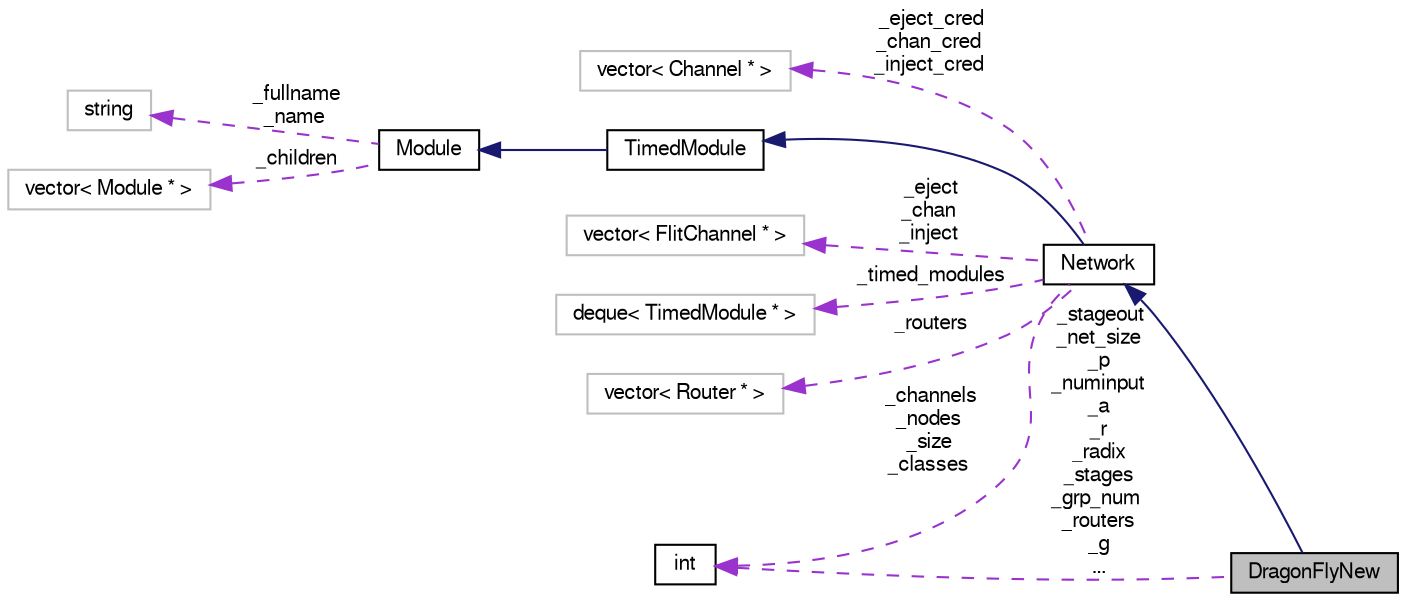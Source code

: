 digraph "DragonFlyNew"
{
  bgcolor="transparent";
  edge [fontname="FreeSans",fontsize="10",labelfontname="FreeSans",labelfontsize="10"];
  node [fontname="FreeSans",fontsize="10",shape=record];
  rankdir="LR";
  Node4 [label="DragonFlyNew",height=0.2,width=0.4,color="black", fillcolor="grey75", style="filled", fontcolor="black"];
  Node5 -> Node4 [dir="back",color="midnightblue",fontsize="10",style="solid",fontname="FreeSans"];
  Node5 [label="Network",height=0.2,width=0.4,color="black",URL="$classNetwork.html"];
  Node6 -> Node5 [dir="back",color="midnightblue",fontsize="10",style="solid",fontname="FreeSans"];
  Node6 [label="TimedModule",height=0.2,width=0.4,color="black",URL="$classTimedModule.html"];
  Node7 -> Node6 [dir="back",color="midnightblue",fontsize="10",style="solid",fontname="FreeSans"];
  Node7 [label="Module",height=0.2,width=0.4,color="black",URL="$classModule.html"];
  Node8 -> Node7 [dir="back",color="darkorchid3",fontsize="10",style="dashed",label=" _fullname\n_name" ,fontname="FreeSans"];
  Node8 [label="string",height=0.2,width=0.4,color="grey75"];
  Node9 -> Node7 [dir="back",color="darkorchid3",fontsize="10",style="dashed",label=" _children" ,fontname="FreeSans"];
  Node9 [label="vector\< Module * \>",height=0.2,width=0.4,color="grey75"];
  Node10 -> Node5 [dir="back",color="darkorchid3",fontsize="10",style="dashed",label=" _eject\n_chan\n_inject" ,fontname="FreeSans"];
  Node10 [label="vector\< FlitChannel * \>",height=0.2,width=0.4,color="grey75"];
  Node11 -> Node5 [dir="back",color="darkorchid3",fontsize="10",style="dashed",label=" _timed_modules" ,fontname="FreeSans"];
  Node11 [label="deque\< TimedModule * \>",height=0.2,width=0.4,color="grey75"];
  Node12 -> Node5 [dir="back",color="darkorchid3",fontsize="10",style="dashed",label=" _routers" ,fontname="FreeSans"];
  Node12 [label="vector\< Router * \>",height=0.2,width=0.4,color="grey75"];
  Node13 -> Node5 [dir="back",color="darkorchid3",fontsize="10",style="dashed",label=" _channels\n_nodes\n_size\n_classes" ,fontname="FreeSans"];
  Node13 [label="int",height=0.2,width=0.4,color="black",URL="$classint.html"];
  Node14 -> Node5 [dir="back",color="darkorchid3",fontsize="10",style="dashed",label=" _eject_cred\n_chan_cred\n_inject_cred" ,fontname="FreeSans"];
  Node14 [label="vector\< Channel * \>",height=0.2,width=0.4,color="grey75"];
  Node13 -> Node4 [dir="back",color="darkorchid3",fontsize="10",style="dashed",label=" _stageout\n_net_size\n_p\n_numinput\n_a\n_r\n_radix\n_stages\n_grp_num\l_routers\n_g\n..." ,fontname="FreeSans"];
}
